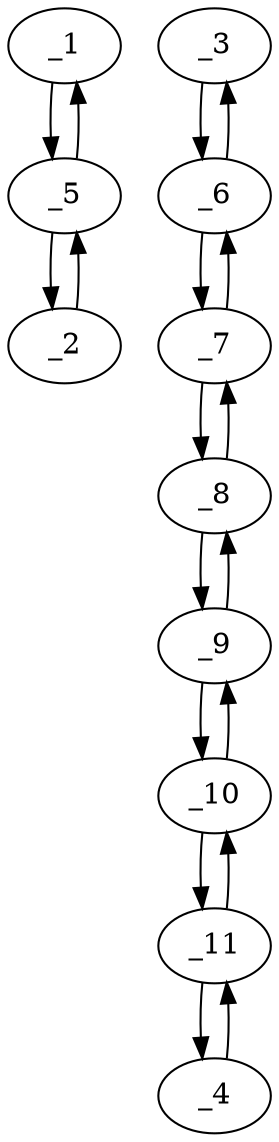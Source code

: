 digraph s1541_01 {
	_1	 [x="168.000000",
		y="104.000000"];
	_5	 [x="182.000000",
		y="117.000000"];
	_1 -> _5	 [angle="0.748378",
		orient="0.680451"];
	_2	 [x="204.000000",
		y="122.000000"];
	_2 -> _5	 [angle="-2.918116",
		orient="-0.221621"];
	_3	 [x="117.000000",
		y="141.000000"];
	_6	 [x="117.000000",
		y="153.000000"];
	_3 -> _6	 [angle="1.570796",
		orient="1.000000"];
	_4	 [x="48.000000",
		y="205.000000"];
	_11	 [x="51.000000",
		y="188.000000"];
	_4 -> _11	 [angle="-1.396124",
		orient="-0.984784"];
	_5 -> _1	 [angle="-2.393215",
		orient="-0.680451"];
	_5 -> _2	 [angle="0.223477",
		orient="0.221621"];
	_6 -> _3	 [angle="-1.570796",
		orient="-1.000000"];
	_7	 [x="100.000000",
		y="156.000000"];
	_6 -> _7	 [angle="2.966920",
		orient="0.173785"];
	_7 -> _6	 [angle="-0.174672",
		orient="-0.173785"];
	_8	 [x="84.000000",
		y="160.000000"];
	_7 -> _8	 [angle="2.896614",
		orient="0.242536"];
	_8 -> _7	 [angle="-0.244979",
		orient="-0.242536"];
	_9	 [x="73.000000",
		y="170.000000"];
	_8 -> _9	 [angle="2.403778",
		orient="0.672673"];
	_9 -> _8	 [angle="-0.737815",
		orient="-0.672673"];
	_10	 [x="60.000000",
		y="177.000000"];
	_9 -> _10	 [angle="2.647651",
		orient="0.474100"];
	_10 -> _9	 [angle="-0.493941",
		orient="-0.474100"];
	_10 -> _11	 [angle="2.256526",
		orient="0.773957"];
	_11 -> _4	 [angle="1.745469",
		orient="0.984784"];
	_11 -> _10	 [angle="-0.885067",
		orient="-0.773957"];
}
